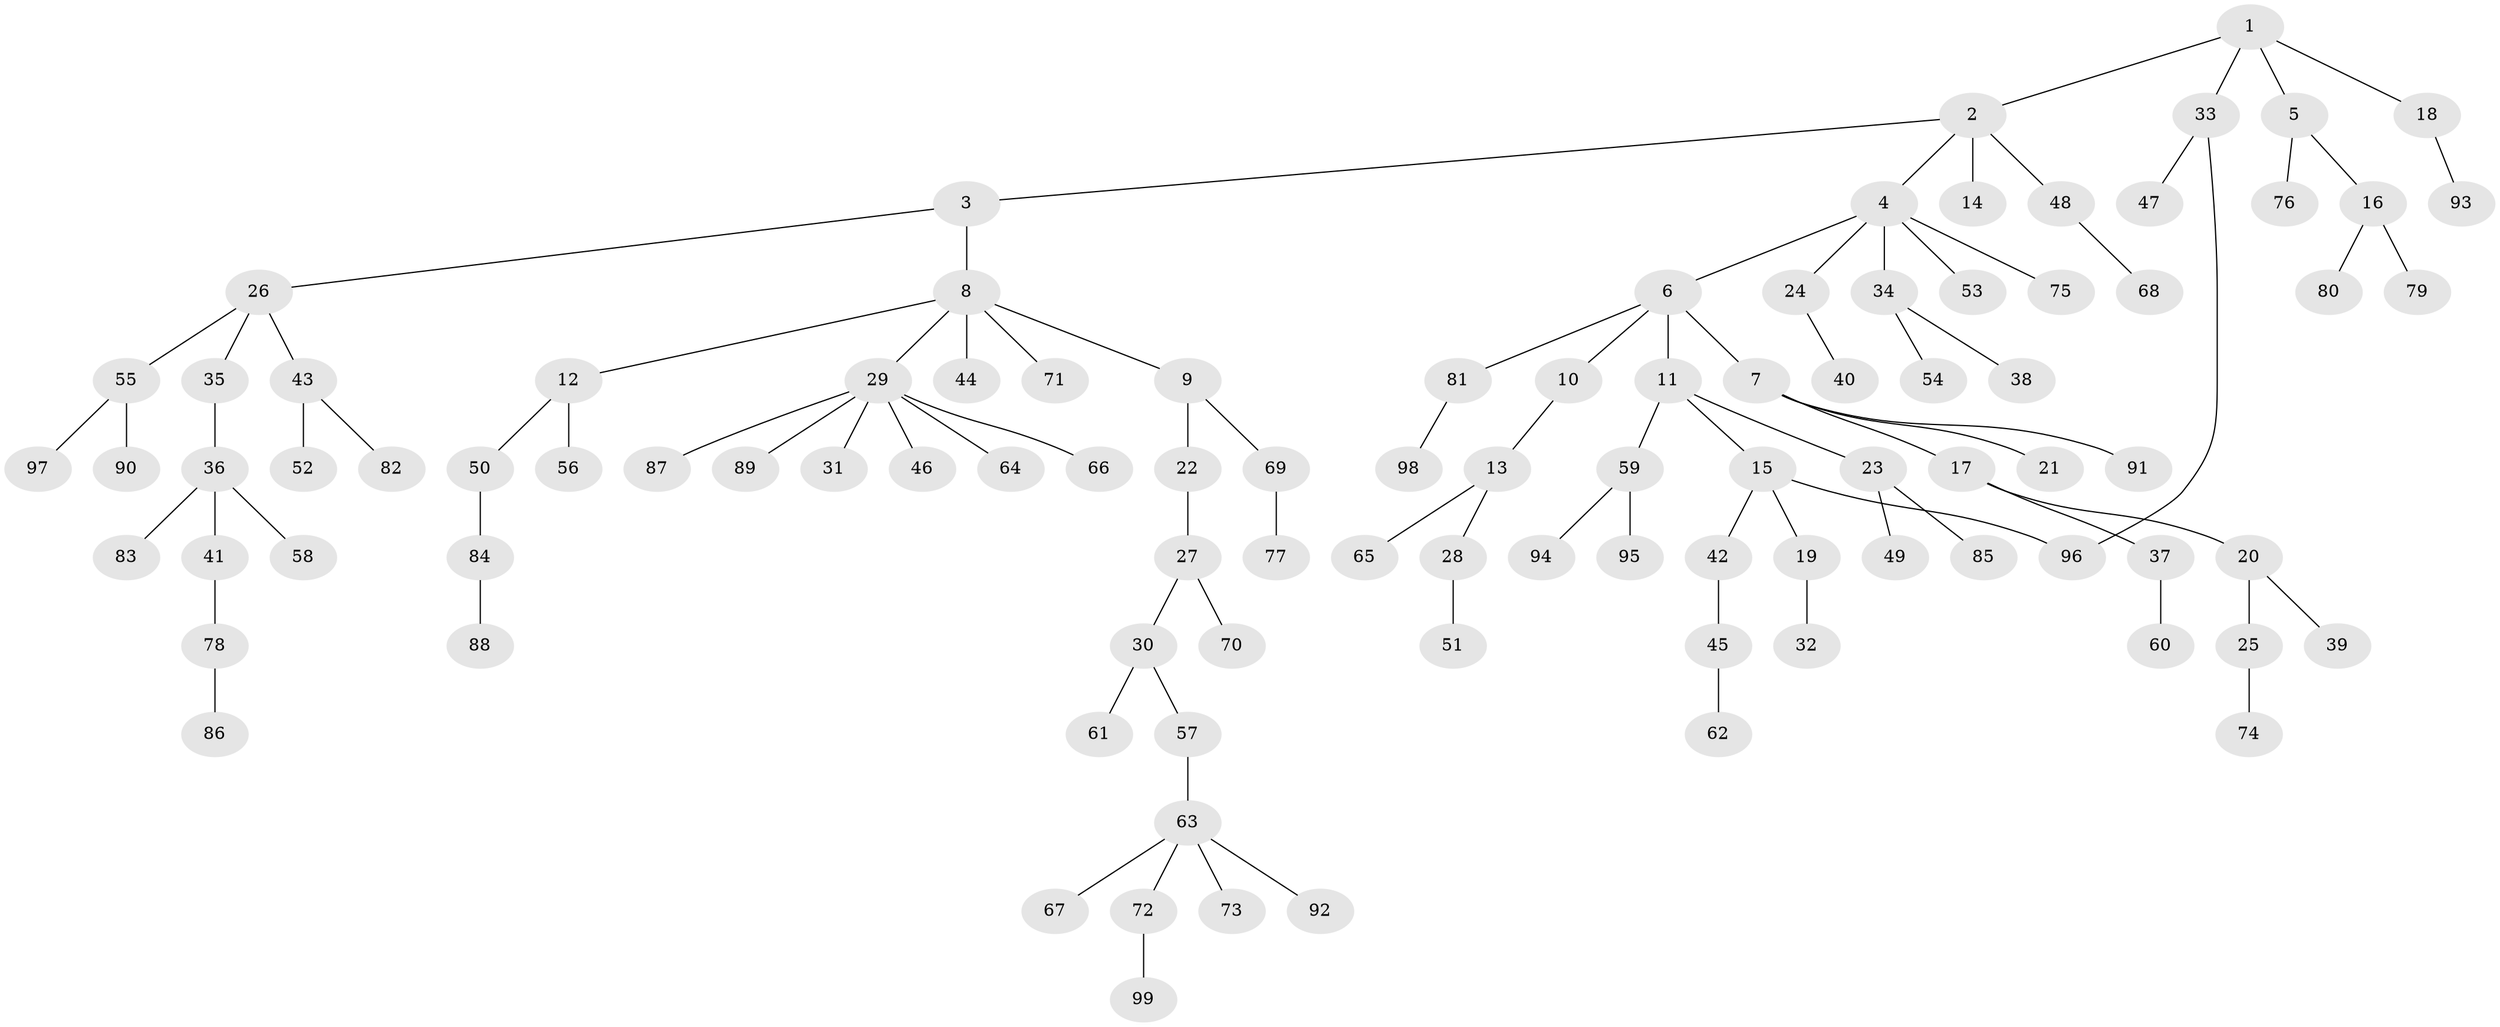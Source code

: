 // Generated by graph-tools (version 1.1) at 2025/49/03/09/25 03:49:21]
// undirected, 99 vertices, 99 edges
graph export_dot {
graph [start="1"]
  node [color=gray90,style=filled];
  1;
  2;
  3;
  4;
  5;
  6;
  7;
  8;
  9;
  10;
  11;
  12;
  13;
  14;
  15;
  16;
  17;
  18;
  19;
  20;
  21;
  22;
  23;
  24;
  25;
  26;
  27;
  28;
  29;
  30;
  31;
  32;
  33;
  34;
  35;
  36;
  37;
  38;
  39;
  40;
  41;
  42;
  43;
  44;
  45;
  46;
  47;
  48;
  49;
  50;
  51;
  52;
  53;
  54;
  55;
  56;
  57;
  58;
  59;
  60;
  61;
  62;
  63;
  64;
  65;
  66;
  67;
  68;
  69;
  70;
  71;
  72;
  73;
  74;
  75;
  76;
  77;
  78;
  79;
  80;
  81;
  82;
  83;
  84;
  85;
  86;
  87;
  88;
  89;
  90;
  91;
  92;
  93;
  94;
  95;
  96;
  97;
  98;
  99;
  1 -- 2;
  1 -- 5;
  1 -- 18;
  1 -- 33;
  2 -- 3;
  2 -- 4;
  2 -- 14;
  2 -- 48;
  3 -- 8;
  3 -- 26;
  4 -- 6;
  4 -- 24;
  4 -- 34;
  4 -- 53;
  4 -- 75;
  5 -- 16;
  5 -- 76;
  6 -- 7;
  6 -- 10;
  6 -- 11;
  6 -- 81;
  7 -- 17;
  7 -- 21;
  7 -- 91;
  8 -- 9;
  8 -- 12;
  8 -- 29;
  8 -- 44;
  8 -- 71;
  9 -- 22;
  9 -- 69;
  10 -- 13;
  11 -- 15;
  11 -- 23;
  11 -- 59;
  12 -- 50;
  12 -- 56;
  13 -- 28;
  13 -- 65;
  15 -- 19;
  15 -- 42;
  15 -- 96;
  16 -- 79;
  16 -- 80;
  17 -- 20;
  17 -- 37;
  18 -- 93;
  19 -- 32;
  20 -- 25;
  20 -- 39;
  22 -- 27;
  23 -- 49;
  23 -- 85;
  24 -- 40;
  25 -- 74;
  26 -- 35;
  26 -- 43;
  26 -- 55;
  27 -- 30;
  27 -- 70;
  28 -- 51;
  29 -- 31;
  29 -- 46;
  29 -- 64;
  29 -- 66;
  29 -- 87;
  29 -- 89;
  30 -- 57;
  30 -- 61;
  33 -- 47;
  33 -- 96;
  34 -- 38;
  34 -- 54;
  35 -- 36;
  36 -- 41;
  36 -- 58;
  36 -- 83;
  37 -- 60;
  41 -- 78;
  42 -- 45;
  43 -- 52;
  43 -- 82;
  45 -- 62;
  48 -- 68;
  50 -- 84;
  55 -- 90;
  55 -- 97;
  57 -- 63;
  59 -- 94;
  59 -- 95;
  63 -- 67;
  63 -- 72;
  63 -- 73;
  63 -- 92;
  69 -- 77;
  72 -- 99;
  78 -- 86;
  81 -- 98;
  84 -- 88;
}
